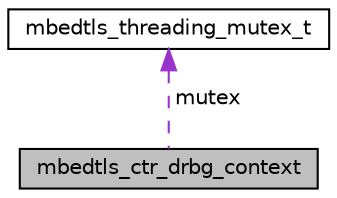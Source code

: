 digraph "mbedtls_ctr_drbg_context"
{
  bgcolor="transparent";
  edge [fontname="Helvetica",fontsize="10",labelfontname="Helvetica",labelfontsize="10"];
  node [fontname="Helvetica",fontsize="10",shape=record];
  Node1 [label="mbedtls_ctr_drbg_context",height=0.2,width=0.4,color="black", fillcolor="grey75", style="filled", fontcolor="black"];
  Node2 -> Node1 [dir="back",color="darkorchid3",fontsize="10",style="dashed",label=" mutex" ,fontname="Helvetica"];
  Node2 [label="mbedtls_threading_mutex_t",height=0.2,width=0.4,color="black",URL="$structmbedtls__threading__mutex__t.html"];
}

